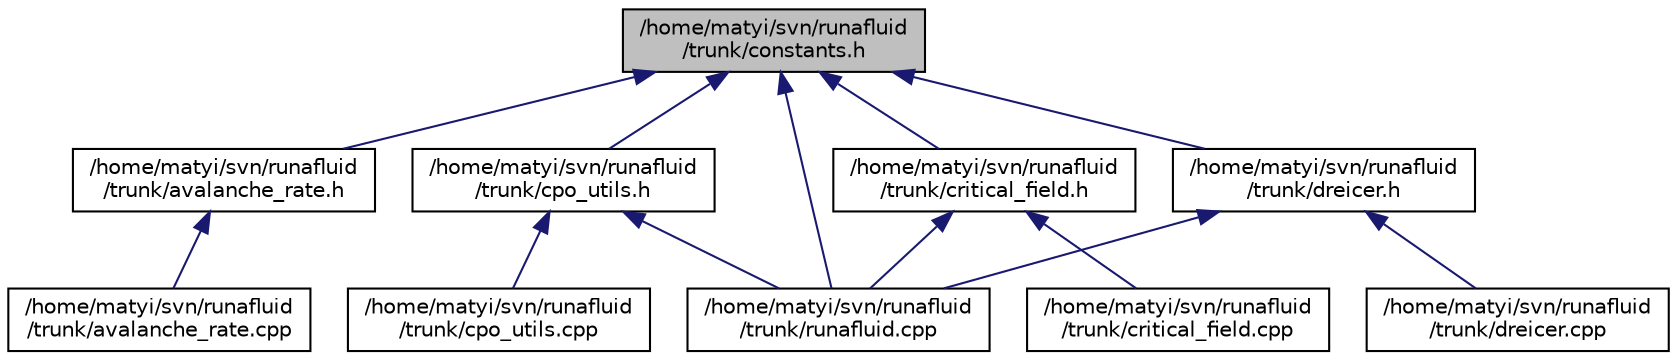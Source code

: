 digraph "/home/matyi/svn/runafluid/trunk/constants.h"
{
  edge [fontname="Helvetica",fontsize="10",labelfontname="Helvetica",labelfontsize="10"];
  node [fontname="Helvetica",fontsize="10",shape=record];
  Node1 [label="/home/matyi/svn/runafluid\l/trunk/constants.h",height=0.2,width=0.4,color="black", fillcolor="grey75", style="filled", fontcolor="black"];
  Node1 -> Node2 [dir="back",color="midnightblue",fontsize="10",style="solid",fontname="Helvetica"];
  Node2 [label="/home/matyi/svn/runafluid\l/trunk/avalanche_rate.h",height=0.2,width=0.4,color="black", fillcolor="white", style="filled",URL="$avalanche__rate_8h.html"];
  Node2 -> Node3 [dir="back",color="midnightblue",fontsize="10",style="solid",fontname="Helvetica"];
  Node3 [label="/home/matyi/svn/runafluid\l/trunk/avalanche_rate.cpp",height=0.2,width=0.4,color="black", fillcolor="white", style="filled",URL="$avalanche__rate_8cpp.html"];
  Node1 -> Node4 [dir="back",color="midnightblue",fontsize="10",style="solid",fontname="Helvetica"];
  Node4 [label="/home/matyi/svn/runafluid\l/trunk/cpo_utils.h",height=0.2,width=0.4,color="black", fillcolor="white", style="filled",URL="$cpo__utils_8h.html"];
  Node4 -> Node5 [dir="back",color="midnightblue",fontsize="10",style="solid",fontname="Helvetica"];
  Node5 [label="/home/matyi/svn/runafluid\l/trunk/cpo_utils.cpp",height=0.2,width=0.4,color="black", fillcolor="white", style="filled",URL="$cpo__utils_8cpp.html"];
  Node4 -> Node6 [dir="back",color="midnightblue",fontsize="10",style="solid",fontname="Helvetica"];
  Node6 [label="/home/matyi/svn/runafluid\l/trunk/runafluid.cpp",height=0.2,width=0.4,color="black", fillcolor="white", style="filled",URL="$runafluid_8cpp.html"];
  Node1 -> Node7 [dir="back",color="midnightblue",fontsize="10",style="solid",fontname="Helvetica"];
  Node7 [label="/home/matyi/svn/runafluid\l/trunk/critical_field.h",height=0.2,width=0.4,color="black", fillcolor="white", style="filled",URL="$critical__field_8h.html"];
  Node7 -> Node8 [dir="back",color="midnightblue",fontsize="10",style="solid",fontname="Helvetica"];
  Node8 [label="/home/matyi/svn/runafluid\l/trunk/critical_field.cpp",height=0.2,width=0.4,color="black", fillcolor="white", style="filled",URL="$critical__field_8cpp.html"];
  Node7 -> Node6 [dir="back",color="midnightblue",fontsize="10",style="solid",fontname="Helvetica"];
  Node1 -> Node9 [dir="back",color="midnightblue",fontsize="10",style="solid",fontname="Helvetica"];
  Node9 [label="/home/matyi/svn/runafluid\l/trunk/dreicer.h",height=0.2,width=0.4,color="black", fillcolor="white", style="filled",URL="$dreicer_8h.html"];
  Node9 -> Node10 [dir="back",color="midnightblue",fontsize="10",style="solid",fontname="Helvetica"];
  Node10 [label="/home/matyi/svn/runafluid\l/trunk/dreicer.cpp",height=0.2,width=0.4,color="black", fillcolor="white", style="filled",URL="$dreicer_8cpp.html"];
  Node9 -> Node6 [dir="back",color="midnightblue",fontsize="10",style="solid",fontname="Helvetica"];
  Node1 -> Node6 [dir="back",color="midnightblue",fontsize="10",style="solid",fontname="Helvetica"];
}
